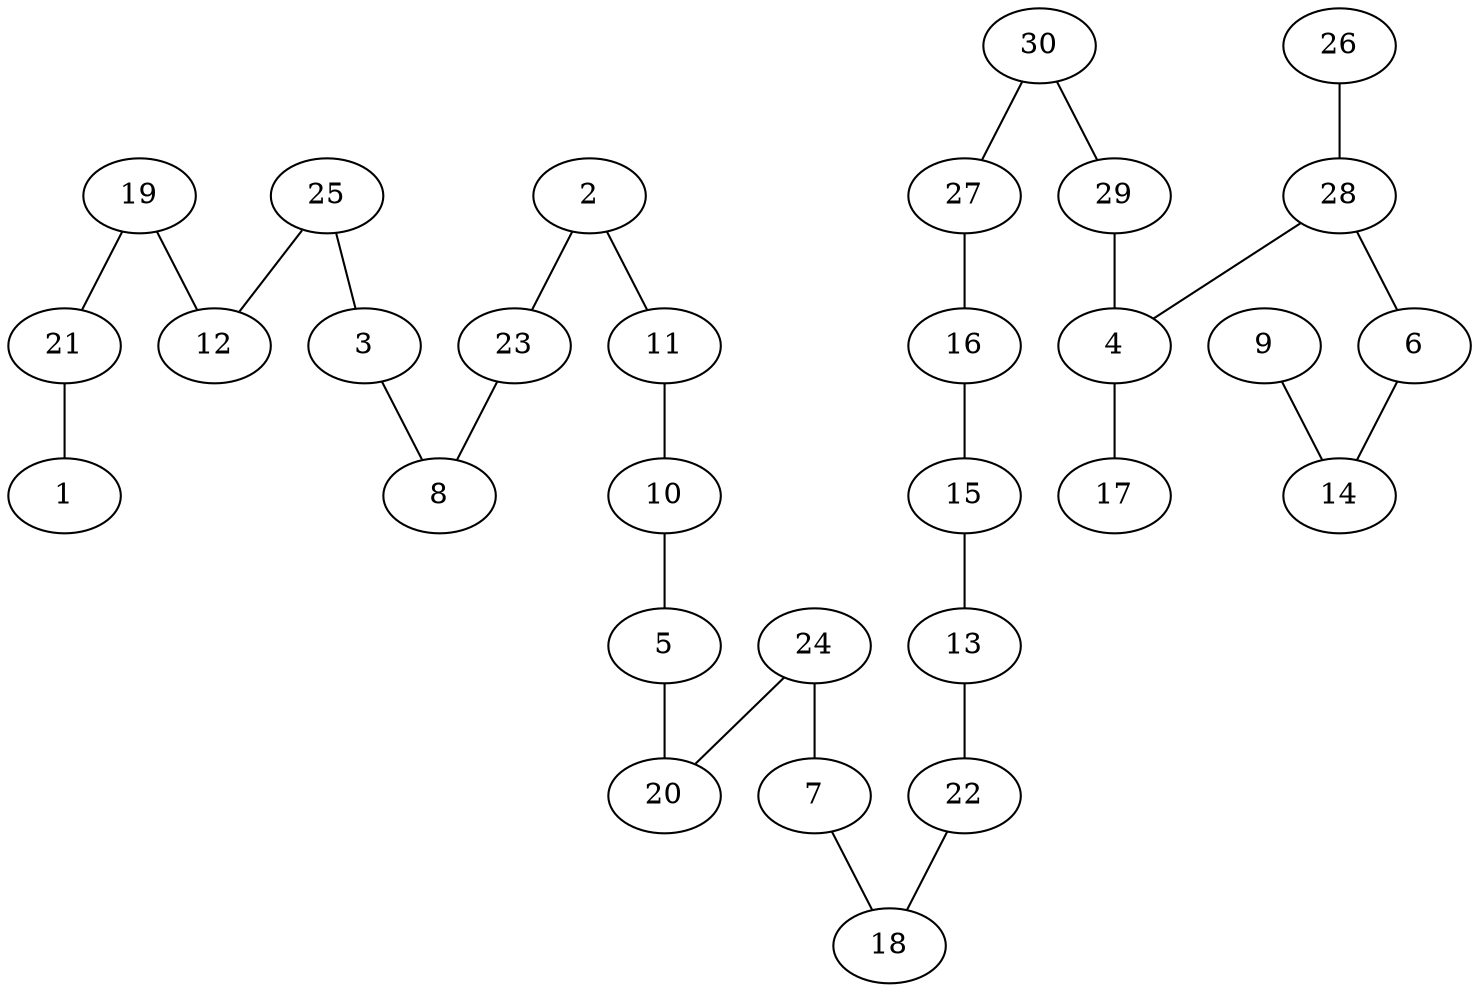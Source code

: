 graph arbol_DFS_R_G_1 {
    1;
    21;
    19;
    12;
    25;
    3;
    8;
    23;
    2;
    11;
    10;
    5;
    20;
    24;
    7;
    18;
    22;
    13;
    15;
    16;
    27;
    30;
    29;
    4;
    17;
    28;
    6;
    14;
    9;
    26;
    21 -- 1;
    19 -- 21;
    19 -- 12;
    25 -- 12;
    25 -- 3;
    3 -- 8;
    23 -- 8;
    2 -- 23;
    2 -- 11;
    11 -- 10;
    10 -- 5;
    5 -- 20;
    24 -- 20;
    24 -- 7;
    7 -- 18;
    22 -- 18;
    13 -- 22;
    15 -- 13;
    16 -- 15;
    27 -- 16;
    30 -- 27;
    30 -- 29;
    29 -- 4;
    4 -- 17;
    28 -- 4;
    28 -- 6;
    6 -- 14;
    9 -- 14;
    26 -- 28;
}